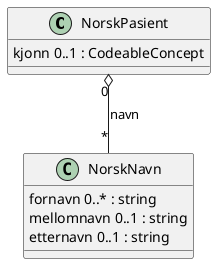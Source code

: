 @startuml

class NorskPasient {
kjonn 0..1 : CodeableConcept
}

NorskPasient "0" o-- "*" NorskNavn : navn

class NorskNavn {
fornavn 0..* : string
mellomnavn 0..1 : string
etternavn 0..1 : string
}

@enduml